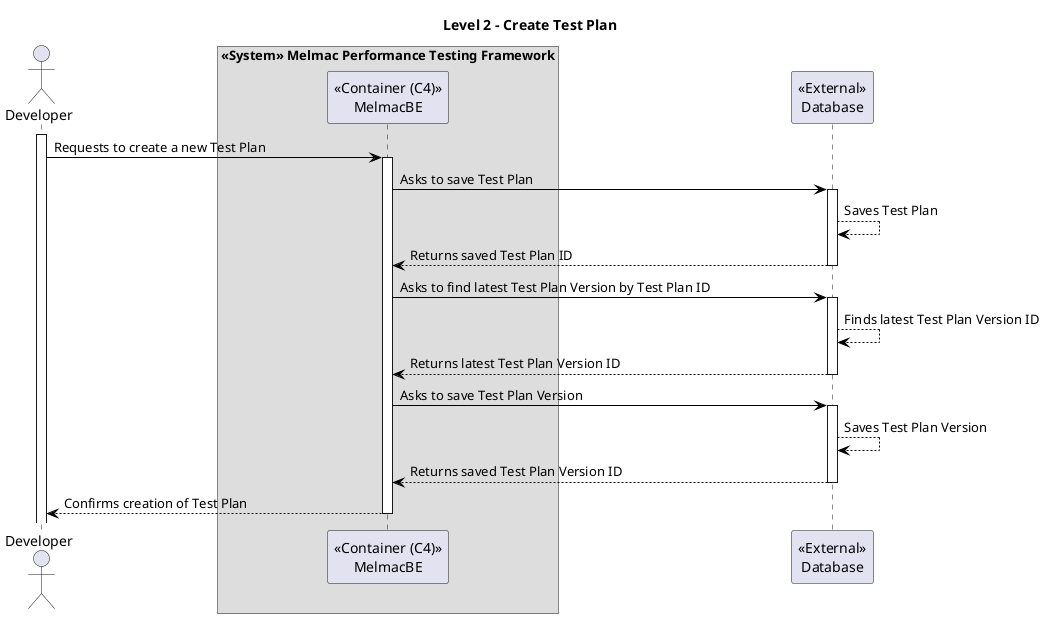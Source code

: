 @startuml L2-PV-UC02

title Level 2 - Create Test Plan

hide empty members

skinparam class {
    BackgroundColor<<valueObject>> #D6EAF8
    BackgroundColor<<root>> #FDEBD0
    BackgroundColor<<service>> #D1F2EB
    BackgroundColor #FEF9E7
    ArrowColor Black
}

skinparam package {
    BackgroundColor #EBF5FB
}

actor Developer as D

box "<<System>> Melmac Performance Testing Framework" 
    participant "<<Container (C4)>>\nMelmacBE" as BE
end box 
participant "<<External>>\nDatabase" as DB

activate D
D -> BE: Requests to create a new Test Plan
activate BE
BE -> DB: Asks to save Test Plan
activate DB
DB --> DB: Saves Test Plan
DB --> BE: Returns saved Test Plan ID
deactivate DB
BE -> DB: Asks to find latest Test Plan Version by Test Plan ID
activate DB
DB --> DB: Finds latest Test Plan Version ID
DB --> BE: Returns latest Test Plan Version ID
deactivate DB
BE -> DB: Asks to save Test Plan Version
activate DB
DB --> DB: Saves Test Plan Version
DB --> BE: Returns saved Test Plan Version ID
deactivate DB
BE --> D: Confirms creation of Test Plan
deactivate BE

@enduml